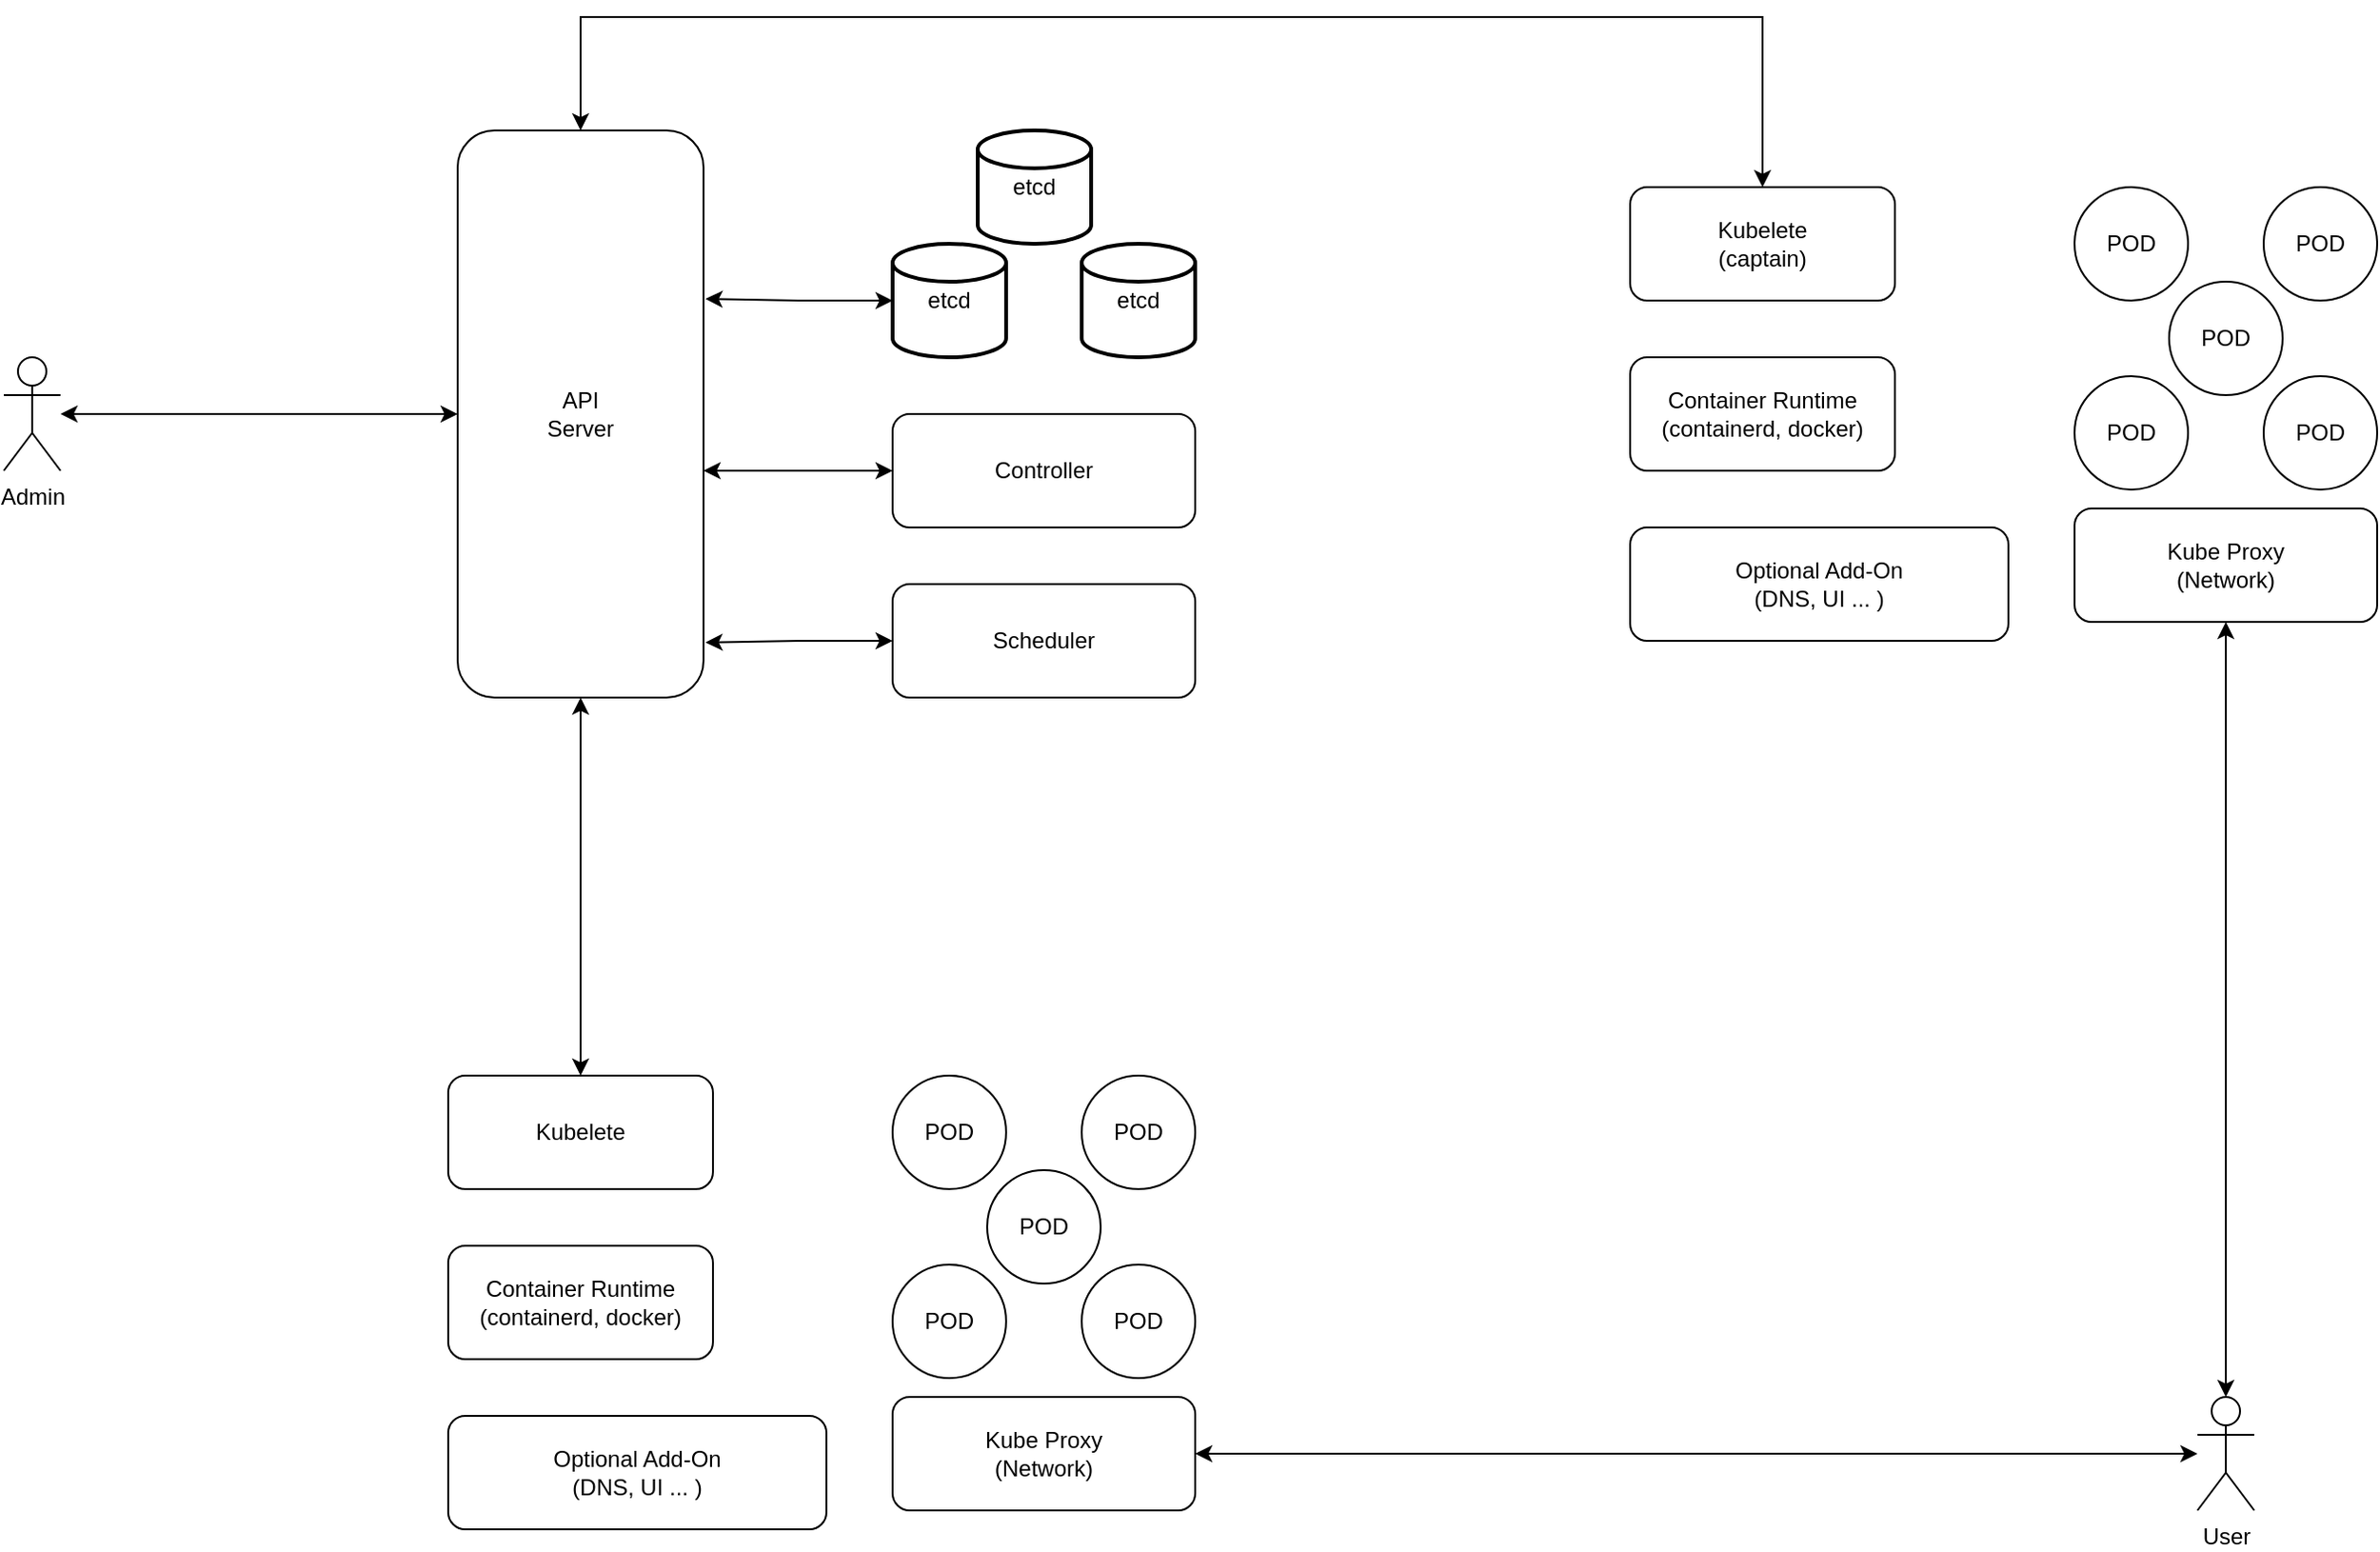 <mxfile version="20.8.23" type="github">
  <diagram name="Page-1" id="ukKyKLST96498xERXSJ_">
    <mxGraphModel dx="2084" dy="1131" grid="1" gridSize="10" guides="1" tooltips="1" connect="1" arrows="1" fold="1" page="1" pageScale="1" pageWidth="850" pageHeight="1100" math="0" shadow="0">
      <root>
        <mxCell id="0" />
        <mxCell id="1" parent="0" />
        <mxCell id="xMQvgZcSoM9SY5ONmAcD-24" style="edgeStyle=orthogonalEdgeStyle;rounded=0;orthogonalLoop=1;jettySize=auto;html=1;entryX=0.5;entryY=0;entryDx=0;entryDy=0;startArrow=classic;startFill=1;" edge="1" parent="1" source="xMQvgZcSoM9SY5ONmAcD-1" target="xMQvgZcSoM9SY5ONmAcD-11">
          <mxGeometry relative="1" as="geometry" />
        </mxCell>
        <mxCell id="xMQvgZcSoM9SY5ONmAcD-34" style="edgeStyle=orthogonalEdgeStyle;rounded=0;orthogonalLoop=1;jettySize=auto;html=1;entryX=0.5;entryY=0;entryDx=0;entryDy=0;startArrow=classic;startFill=1;" edge="1" parent="1" source="xMQvgZcSoM9SY5ONmAcD-1" target="xMQvgZcSoM9SY5ONmAcD-25">
          <mxGeometry relative="1" as="geometry">
            <Array as="points">
              <mxPoint x="155" y="110" />
              <mxPoint x="780" y="110" />
            </Array>
          </mxGeometry>
        </mxCell>
        <mxCell id="xMQvgZcSoM9SY5ONmAcD-1" value="API&lt;br&gt;Server" style="rounded=1;whiteSpace=wrap;html=1;" vertex="1" parent="1">
          <mxGeometry x="90" y="170" width="130" height="300" as="geometry" />
        </mxCell>
        <mxCell id="xMQvgZcSoM9SY5ONmAcD-21" style="edgeStyle=orthogonalEdgeStyle;rounded=0;orthogonalLoop=1;jettySize=auto;html=1;entryX=1;entryY=0.6;entryDx=0;entryDy=0;entryPerimeter=0;startArrow=classic;startFill=1;" edge="1" parent="1" source="xMQvgZcSoM9SY5ONmAcD-2" target="xMQvgZcSoM9SY5ONmAcD-1">
          <mxGeometry relative="1" as="geometry" />
        </mxCell>
        <mxCell id="xMQvgZcSoM9SY5ONmAcD-2" value="Controller" style="rounded=1;whiteSpace=wrap;html=1;" vertex="1" parent="1">
          <mxGeometry x="320" y="320" width="160" height="60" as="geometry" />
        </mxCell>
        <mxCell id="xMQvgZcSoM9SY5ONmAcD-22" style="edgeStyle=orthogonalEdgeStyle;rounded=0;orthogonalLoop=1;jettySize=auto;html=1;entryX=1.008;entryY=0.903;entryDx=0;entryDy=0;entryPerimeter=0;startArrow=classic;startFill=1;" edge="1" parent="1" source="xMQvgZcSoM9SY5ONmAcD-3" target="xMQvgZcSoM9SY5ONmAcD-1">
          <mxGeometry relative="1" as="geometry" />
        </mxCell>
        <mxCell id="xMQvgZcSoM9SY5ONmAcD-3" value="Scheduler" style="rounded=1;whiteSpace=wrap;html=1;" vertex="1" parent="1">
          <mxGeometry x="320" y="410" width="160" height="60" as="geometry" />
        </mxCell>
        <mxCell id="xMQvgZcSoM9SY5ONmAcD-23" style="edgeStyle=orthogonalEdgeStyle;rounded=0;orthogonalLoop=1;jettySize=auto;html=1;entryX=1.008;entryY=0.297;entryDx=0;entryDy=0;entryPerimeter=0;startArrow=classic;startFill=1;" edge="1" parent="1" source="xMQvgZcSoM9SY5ONmAcD-5" target="xMQvgZcSoM9SY5ONmAcD-1">
          <mxGeometry relative="1" as="geometry" />
        </mxCell>
        <mxCell id="xMQvgZcSoM9SY5ONmAcD-5" value="etcd" style="strokeWidth=2;html=1;shape=mxgraph.flowchart.database;whiteSpace=wrap;" vertex="1" parent="1">
          <mxGeometry x="320" y="230" width="60" height="60" as="geometry" />
        </mxCell>
        <mxCell id="xMQvgZcSoM9SY5ONmAcD-6" value="etcd" style="strokeWidth=2;html=1;shape=mxgraph.flowchart.database;whiteSpace=wrap;" vertex="1" parent="1">
          <mxGeometry x="420" y="230" width="60" height="60" as="geometry" />
        </mxCell>
        <mxCell id="xMQvgZcSoM9SY5ONmAcD-7" value="etcd" style="strokeWidth=2;html=1;shape=mxgraph.flowchart.database;whiteSpace=wrap;" vertex="1" parent="1">
          <mxGeometry x="365" y="170" width="60" height="60" as="geometry" />
        </mxCell>
        <mxCell id="xMQvgZcSoM9SY5ONmAcD-11" value="Kubelete" style="rounded=1;whiteSpace=wrap;html=1;" vertex="1" parent="1">
          <mxGeometry x="85" y="670" width="140" height="60" as="geometry" />
        </mxCell>
        <mxCell id="xMQvgZcSoM9SY5ONmAcD-12" value="Container Runtime (containerd, docker)" style="rounded=1;whiteSpace=wrap;html=1;" vertex="1" parent="1">
          <mxGeometry x="85" y="760" width="140" height="60" as="geometry" />
        </mxCell>
        <mxCell id="xMQvgZcSoM9SY5ONmAcD-13" value="Optional Add-On&lt;br&gt;(DNS, UI ... )" style="rounded=1;whiteSpace=wrap;html=1;" vertex="1" parent="1">
          <mxGeometry x="85" y="850" width="200" height="60" as="geometry" />
        </mxCell>
        <mxCell id="xMQvgZcSoM9SY5ONmAcD-14" value="Kube Proxy &lt;br&gt;(Network)" style="rounded=1;whiteSpace=wrap;html=1;" vertex="1" parent="1">
          <mxGeometry x="320" y="840" width="160" height="60" as="geometry" />
        </mxCell>
        <mxCell id="xMQvgZcSoM9SY5ONmAcD-15" value="POD" style="ellipse;whiteSpace=wrap;html=1;aspect=fixed;" vertex="1" parent="1">
          <mxGeometry x="320" y="670" width="60" height="60" as="geometry" />
        </mxCell>
        <mxCell id="xMQvgZcSoM9SY5ONmAcD-16" value="POD" style="ellipse;whiteSpace=wrap;html=1;aspect=fixed;" vertex="1" parent="1">
          <mxGeometry x="420" y="670" width="60" height="60" as="geometry" />
        </mxCell>
        <mxCell id="xMQvgZcSoM9SY5ONmAcD-17" value="POD" style="ellipse;whiteSpace=wrap;html=1;aspect=fixed;" vertex="1" parent="1">
          <mxGeometry x="320" y="770" width="60" height="60" as="geometry" />
        </mxCell>
        <mxCell id="xMQvgZcSoM9SY5ONmAcD-18" value="POD" style="ellipse;whiteSpace=wrap;html=1;aspect=fixed;" vertex="1" parent="1">
          <mxGeometry x="420" y="770" width="60" height="60" as="geometry" />
        </mxCell>
        <mxCell id="xMQvgZcSoM9SY5ONmAcD-19" value="POD" style="ellipse;whiteSpace=wrap;html=1;aspect=fixed;" vertex="1" parent="1">
          <mxGeometry x="370" y="720" width="60" height="60" as="geometry" />
        </mxCell>
        <mxCell id="xMQvgZcSoM9SY5ONmAcD-25" value="Kubelete&lt;br&gt;(captain)" style="rounded=1;whiteSpace=wrap;html=1;" vertex="1" parent="1">
          <mxGeometry x="710" y="200" width="140" height="60" as="geometry" />
        </mxCell>
        <mxCell id="xMQvgZcSoM9SY5ONmAcD-26" value="Container Runtime (containerd, docker)" style="rounded=1;whiteSpace=wrap;html=1;" vertex="1" parent="1">
          <mxGeometry x="710" y="290" width="140" height="60" as="geometry" />
        </mxCell>
        <mxCell id="xMQvgZcSoM9SY5ONmAcD-27" value="Optional Add-On&lt;br style=&quot;border-color: var(--border-color);&quot;&gt;(DNS, UI ... )" style="rounded=1;whiteSpace=wrap;html=1;" vertex="1" parent="1">
          <mxGeometry x="710" y="380" width="200" height="60" as="geometry" />
        </mxCell>
        <mxCell id="xMQvgZcSoM9SY5ONmAcD-28" value="Kube Proxy &lt;br&gt;(Network)" style="rounded=1;whiteSpace=wrap;html=1;" vertex="1" parent="1">
          <mxGeometry x="945" y="370" width="160" height="60" as="geometry" />
        </mxCell>
        <mxCell id="xMQvgZcSoM9SY5ONmAcD-29" value="POD" style="ellipse;whiteSpace=wrap;html=1;aspect=fixed;" vertex="1" parent="1">
          <mxGeometry x="945" y="200" width="60" height="60" as="geometry" />
        </mxCell>
        <mxCell id="xMQvgZcSoM9SY5ONmAcD-30" value="POD" style="ellipse;whiteSpace=wrap;html=1;aspect=fixed;" vertex="1" parent="1">
          <mxGeometry x="1045" y="200" width="60" height="60" as="geometry" />
        </mxCell>
        <mxCell id="xMQvgZcSoM9SY5ONmAcD-31" value="POD" style="ellipse;whiteSpace=wrap;html=1;aspect=fixed;" vertex="1" parent="1">
          <mxGeometry x="945" y="300" width="60" height="60" as="geometry" />
        </mxCell>
        <mxCell id="xMQvgZcSoM9SY5ONmAcD-32" value="POD" style="ellipse;whiteSpace=wrap;html=1;aspect=fixed;" vertex="1" parent="1">
          <mxGeometry x="1045" y="300" width="60" height="60" as="geometry" />
        </mxCell>
        <mxCell id="xMQvgZcSoM9SY5ONmAcD-33" value="POD" style="ellipse;whiteSpace=wrap;html=1;aspect=fixed;" vertex="1" parent="1">
          <mxGeometry x="995" y="250" width="60" height="60" as="geometry" />
        </mxCell>
        <mxCell id="xMQvgZcSoM9SY5ONmAcD-41" style="edgeStyle=orthogonalEdgeStyle;rounded=0;orthogonalLoop=1;jettySize=auto;html=1;entryX=1;entryY=0.5;entryDx=0;entryDy=0;startArrow=classic;startFill=1;" edge="1" parent="1" source="xMQvgZcSoM9SY5ONmAcD-35" target="xMQvgZcSoM9SY5ONmAcD-14">
          <mxGeometry relative="1" as="geometry" />
        </mxCell>
        <mxCell id="xMQvgZcSoM9SY5ONmAcD-42" style="edgeStyle=orthogonalEdgeStyle;rounded=0;orthogonalLoop=1;jettySize=auto;html=1;entryX=0.5;entryY=1;entryDx=0;entryDy=0;startArrow=classic;startFill=1;" edge="1" parent="1" source="xMQvgZcSoM9SY5ONmAcD-35" target="xMQvgZcSoM9SY5ONmAcD-28">
          <mxGeometry relative="1" as="geometry" />
        </mxCell>
        <mxCell id="xMQvgZcSoM9SY5ONmAcD-35" value="User" style="shape=umlActor;verticalLabelPosition=bottom;verticalAlign=top;html=1;outlineConnect=0;" vertex="1" parent="1">
          <mxGeometry x="1010" y="840" width="30" height="60" as="geometry" />
        </mxCell>
        <mxCell id="xMQvgZcSoM9SY5ONmAcD-40" style="edgeStyle=orthogonalEdgeStyle;rounded=0;orthogonalLoop=1;jettySize=auto;html=1;entryX=0;entryY=0.5;entryDx=0;entryDy=0;startArrow=classic;startFill=1;" edge="1" parent="1" source="xMQvgZcSoM9SY5ONmAcD-39" target="xMQvgZcSoM9SY5ONmAcD-1">
          <mxGeometry relative="1" as="geometry" />
        </mxCell>
        <mxCell id="xMQvgZcSoM9SY5ONmAcD-39" value="Admin" style="shape=umlActor;verticalLabelPosition=bottom;verticalAlign=top;html=1;outlineConnect=0;" vertex="1" parent="1">
          <mxGeometry x="-150" y="290" width="30" height="60" as="geometry" />
        </mxCell>
      </root>
    </mxGraphModel>
  </diagram>
</mxfile>
